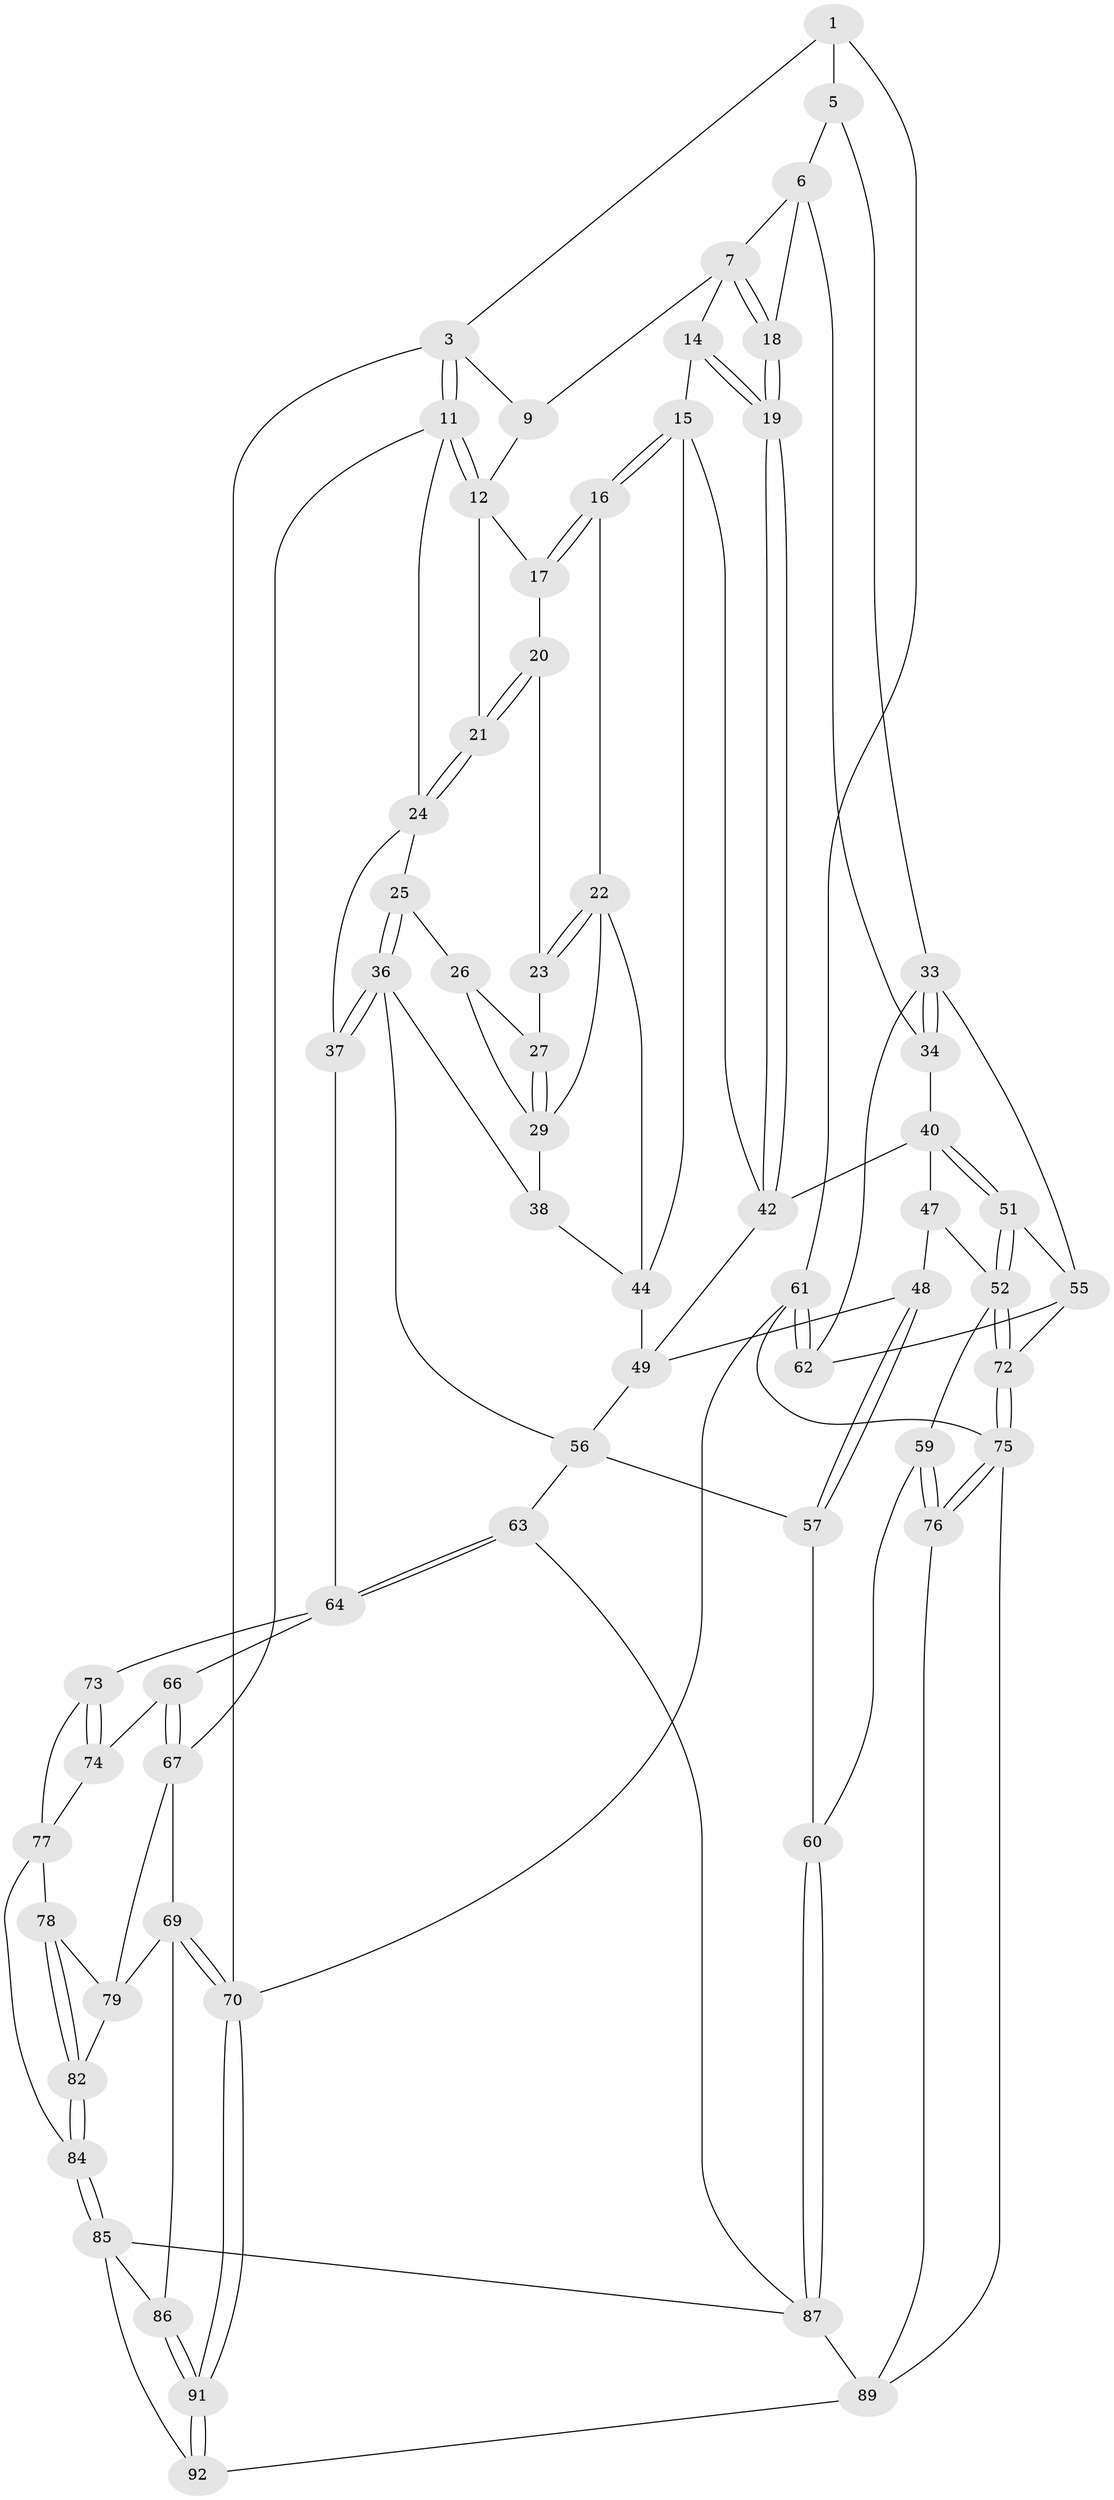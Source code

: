 // Generated by graph-tools (version 1.1) at 2025/24/03/03/25 07:24:34]
// undirected, 65 vertices, 146 edges
graph export_dot {
graph [start="1"]
  node [color=gray90,style=filled];
  1 [pos="+0.6663968596814065+0",super="+2"];
  3 [pos="+0+0",super="+4"];
  5 [pos="+0.8854377132325071+0.23763743607477883",super="+10"];
  6 [pos="+0.8411448988605719+0.36161033585140423",super="+32"];
  7 [pos="+0.6969216873699966+0.30114053046641537",super="+8"];
  9 [pos="+0.5049328034476868+0.06326623792059638"];
  11 [pos="+0+0",super="+30"];
  12 [pos="+0.14778044799597884+0.16158948502051187",super="+13"];
  14 [pos="+0.621984328862339+0.4248667388120012"];
  15 [pos="+0.5251656842164325+0.465388305271328",super="+43"];
  16 [pos="+0.4599302784924665+0.39508953017024007"];
  17 [pos="+0.422777213526552+0.21296693601194586"];
  18 [pos="+0.7174043150873824+0.45395292557719974"];
  19 [pos="+0.6888827748837029+0.48099562634974097"];
  20 [pos="+0.3390512163088952+0.31817221795617284"];
  21 [pos="+0.14202293218257026+0.358883501750813"];
  22 [pos="+0.39445557039451723+0.47995510615185644",super="+28"];
  23 [pos="+0.32572933790553266+0.35867398901839936"];
  24 [pos="+0.1267785693078241+0.3917461343051708",super="+31"];
  25 [pos="+0.18549975961128948+0.44027111154107057"];
  26 [pos="+0.219106093661528+0.4481098812669699"];
  27 [pos="+0.3088240603778598+0.38968037054286525"];
  29 [pos="+0.33213907879515214+0.48805707981313473",super="+35"];
  33 [pos="+1+0.43756523357372973",super="+54"];
  34 [pos="+0.9183935657069637+0.4578791287053891"];
  36 [pos="+0.1552177075900752+0.6075439141566872",super="+39"];
  37 [pos="+0.14275796392252785+0.6144132054540965"];
  38 [pos="+0.249467080686768+0.571132520878757"];
  40 [pos="+0.8819625389087016+0.530257787242399",super="+41"];
  42 [pos="+0.6899712639407221+0.4907953251919264",super="+46"];
  44 [pos="+0.38415064881810174+0.5503986725864035",super="+45"];
  47 [pos="+0.6943207214307542+0.5609893966229332"];
  48 [pos="+0.5803656143797061+0.622079702628993"];
  49 [pos="+0.5488931406213533+0.5923410174124119",super="+50"];
  51 [pos="+0.8758239843023242+0.6390554311625614"];
  52 [pos="+0.8006330088048632+0.6704165883274467",super="+53"];
  55 [pos="+0.8958542317947599+0.6514066251537267",super="+71"];
  56 [pos="+0.3785984057034535+0.778748045035075",super="+58"];
  57 [pos="+0.5887197336243842+0.7456865478994348"];
  59 [pos="+0.7156842044902341+0.7350240313285361"];
  60 [pos="+0.5999542549181739+0.7510835712612295"];
  61 [pos="+1+1"];
  62 [pos="+1+0.8203178014436932"];
  63 [pos="+0.37173555812547865+0.8037026795991369"];
  64 [pos="+0.2861601637540932+0.7977802427854981",super="+65"];
  66 [pos="+0.08419053248655124+0.6820622109319501"];
  67 [pos="+0.03649981575623497+0.6954442405885252",super="+68"];
  69 [pos="+0+0.9352833791441593",super="+81"];
  70 [pos="+0+1"];
  72 [pos="+0.885815473867842+0.8782339927331893"];
  73 [pos="+0.2265190030685115+0.809248965437889"];
  74 [pos="+0.12321464165202217+0.7365215374552523"];
  75 [pos="+0.8440690193799254+0.9241995607607459",super="+94"];
  76 [pos="+0.7937831609959815+0.8970462971164567"];
  77 [pos="+0.10372246840005656+0.8081031767891361",super="+83"];
  78 [pos="+0.09120313084326212+0.8069995578186904"];
  79 [pos="+0.05494102008616329+0.7724655986007275",super="+80"];
  82 [pos="+0.0698277540198884+0.8254032259440628"];
  84 [pos="+0.13948166696128902+0.8874194885765402"];
  85 [pos="+0.13574902875089567+0.8950635005415712",super="+90"];
  86 [pos="+0.1074006495656412+0.9096966174465418"];
  87 [pos="+0.6259800065132636+0.8944074428559886",super="+88"];
  89 [pos="+0.6603959435165816+0.916143682931453",super="+93"];
  91 [pos="+0.030566190418369117+1"];
  92 [pos="+0.37529351933978045+1"];
  1 -- 5 [weight=2];
  1 -- 3;
  1 -- 61;
  3 -- 11;
  3 -- 11;
  3 -- 70;
  3 -- 9;
  5 -- 6;
  5 -- 33;
  6 -- 7;
  6 -- 18;
  6 -- 34;
  7 -- 18;
  7 -- 18;
  7 -- 9;
  7 -- 14;
  9 -- 12;
  11 -- 12;
  11 -- 12;
  11 -- 24;
  11 -- 67;
  12 -- 21;
  12 -- 17;
  14 -- 15;
  14 -- 19;
  14 -- 19;
  15 -- 16;
  15 -- 16;
  15 -- 42;
  15 -- 44;
  16 -- 17;
  16 -- 17;
  16 -- 22;
  17 -- 20;
  18 -- 19;
  18 -- 19;
  19 -- 42;
  19 -- 42;
  20 -- 21;
  20 -- 21;
  20 -- 23;
  21 -- 24;
  21 -- 24;
  22 -- 23;
  22 -- 23;
  22 -- 44;
  22 -- 29;
  23 -- 27;
  24 -- 25;
  24 -- 37;
  25 -- 26;
  25 -- 36;
  25 -- 36;
  26 -- 27;
  26 -- 29;
  27 -- 29;
  27 -- 29;
  29 -- 38;
  33 -- 34;
  33 -- 34;
  33 -- 62;
  33 -- 55;
  34 -- 40;
  36 -- 37;
  36 -- 37;
  36 -- 56;
  36 -- 38;
  37 -- 64;
  38 -- 44;
  40 -- 51;
  40 -- 51;
  40 -- 42;
  40 -- 47;
  42 -- 49;
  44 -- 49;
  47 -- 48;
  47 -- 52;
  48 -- 49;
  48 -- 57;
  48 -- 57;
  49 -- 56;
  51 -- 52;
  51 -- 52;
  51 -- 55;
  52 -- 72;
  52 -- 72;
  52 -- 59;
  55 -- 72;
  55 -- 62;
  56 -- 57;
  56 -- 63;
  57 -- 60;
  59 -- 60;
  59 -- 76;
  59 -- 76;
  60 -- 87;
  60 -- 87;
  61 -- 62;
  61 -- 62;
  61 -- 70;
  61 -- 75;
  63 -- 64;
  63 -- 64;
  63 -- 87;
  64 -- 73;
  64 -- 66;
  66 -- 67;
  66 -- 67;
  66 -- 74;
  67 -- 79;
  67 -- 69;
  69 -- 70;
  69 -- 70;
  69 -- 86;
  69 -- 79;
  70 -- 91;
  70 -- 91;
  72 -- 75;
  72 -- 75;
  73 -- 74;
  73 -- 74;
  73 -- 77;
  74 -- 77;
  75 -- 76;
  75 -- 76;
  75 -- 89;
  76 -- 89;
  77 -- 78;
  77 -- 84;
  78 -- 79;
  78 -- 82;
  78 -- 82;
  79 -- 82;
  82 -- 84;
  82 -- 84;
  84 -- 85;
  84 -- 85;
  85 -- 86;
  85 -- 92;
  85 -- 87;
  86 -- 91;
  86 -- 91;
  87 -- 89;
  89 -- 92;
  91 -- 92;
  91 -- 92;
}
